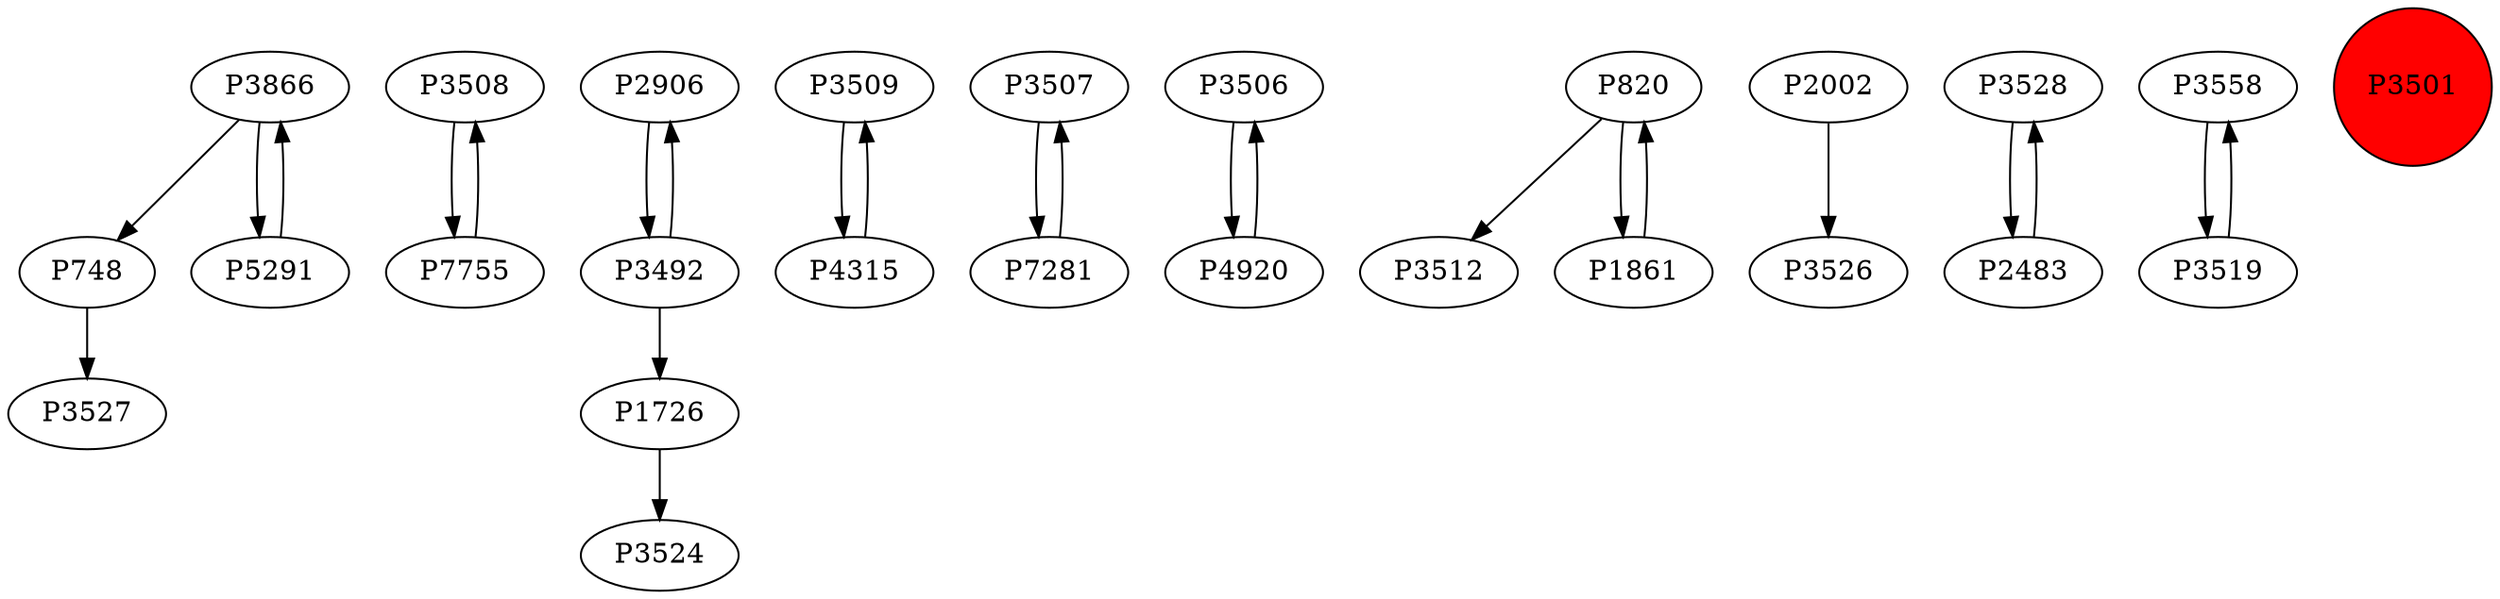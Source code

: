 digraph {
	P3866 -> P748
	P3508 -> P7755
	P2906 -> P3492
	P3509 -> P4315
	P3507 -> P7281
	P1726 -> P3524
	P748 -> P3527
	P4315 -> P3509
	P3866 -> P5291
	P3506 -> P4920
	P5291 -> P3866
	P820 -> P3512
	P4920 -> P3506
	P7755 -> P3508
	P3492 -> P1726
	P1861 -> P820
	P2002 -> P3526
	P7281 -> P3507
	P3492 -> P2906
	P3528 -> P2483
	P2483 -> P3528
	P820 -> P1861
	P3558 -> P3519
	P3519 -> P3558
	P3501 [shape=circle]
	P3501 [style=filled]
	P3501 [fillcolor=red]
}